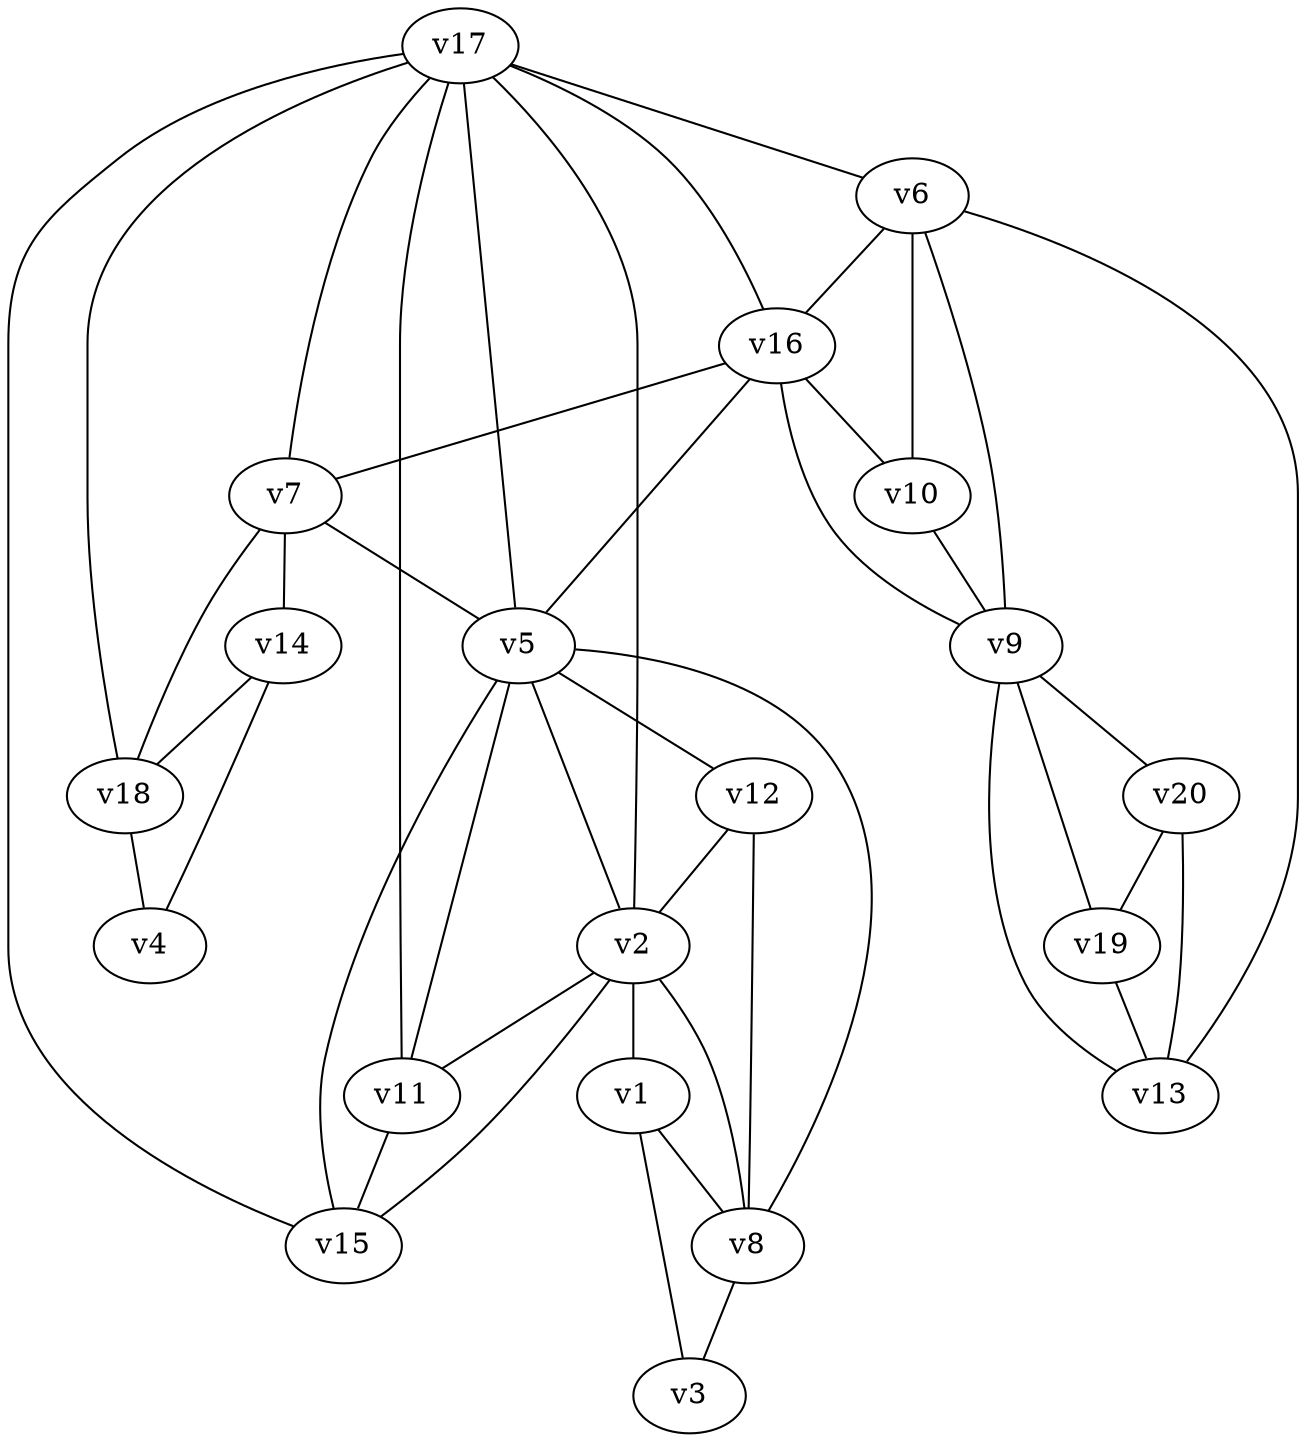 graph {

    graph[chromaticNumber="5"];

	"v17" ["color"="1","number"="20"];
	"v16" ["color"="2","number"="19"];
	"v6" ["color"="3","number"="18"];
	"v7" ["color"="3","number"="17"];
	"v5" ["color"="4","number"="16"];
	"v18" ["color"="2","number"="15"];
	"v10" ["color"="1","number"="11"];
	"v9" ["color"="4","number"="10"];
	"v14" ["color"="1","number"="8"];
	"v13" ["color"="1","number"="9"];
	"v2" ["color"="2","number"="14"];
	"v8" ["color"="1","number"="7"];
	"v11" ["color"="3","number"="13"];
	"v15" ["color"="5","number"="12"];
	"v20" ["color"="2","number"="3"];
	"v1" ["color"="3","number"="4"];
	"v4" ["color"="3","number"="5"];
	"v3" ["color"="2","number"="1"];
	"v19" ["color"="3","number"="2"];
	"v12" ["color"="3","number"="6"];
	"v16" -- "v17" ;
	"v6" -- "v16" ;
	"v7" -- "v17" ;
	"v5" -- "v17" ;
	"v18" -- "v7" ;
	"v10" -- "v6" ;
	"v9" -- "v6" ;
	"v14" -- "v18" ;
	"v13" -- "v9" ;
	"v2" -- "v5" ;
	"v8" -- "v2" ;
	"v11" -- "v5" ;
	"v15" -- "v5" ;
	"v20" -- "v13" ;
	"v1" -- "v8" ;
	"v4" -- "v14" ;
	"v3" -- "v1" ;
	"v19" -- "v13" ;
	"v12" -- "v2" ;
	"v17" -- "v6" ;
	"v16" -- "v7" ;
	"v16" -- "v5" ;
	"v16" -- "v10" ;
	"v16" -- "v9" ;
	"v7" -- "v5" ;
	"v17" -- "v18" ;
	"v17" -- "v2" ;
	"v17" -- "v11" ;
	"v17" -- "v15" ;
	"v7" -- "v14" ;
	"v10" -- "v9" ;
	"v6" -- "v13" ;
	"v18" -- "v4" ;
	"v9" -- "v20" ;
	"v9" -- "v19" ;
	"v5" -- "v8" ;
	"v2" -- "v11" ;
	"v2" -- "v15" ;
	"v5" -- "v12" ;
	"v2" -- "v1" ;
	"v8" -- "v12" ;
	"v11" -- "v15" ;
	"v20" -- "v19" ;
	"v8" -- "v3" ;
}

